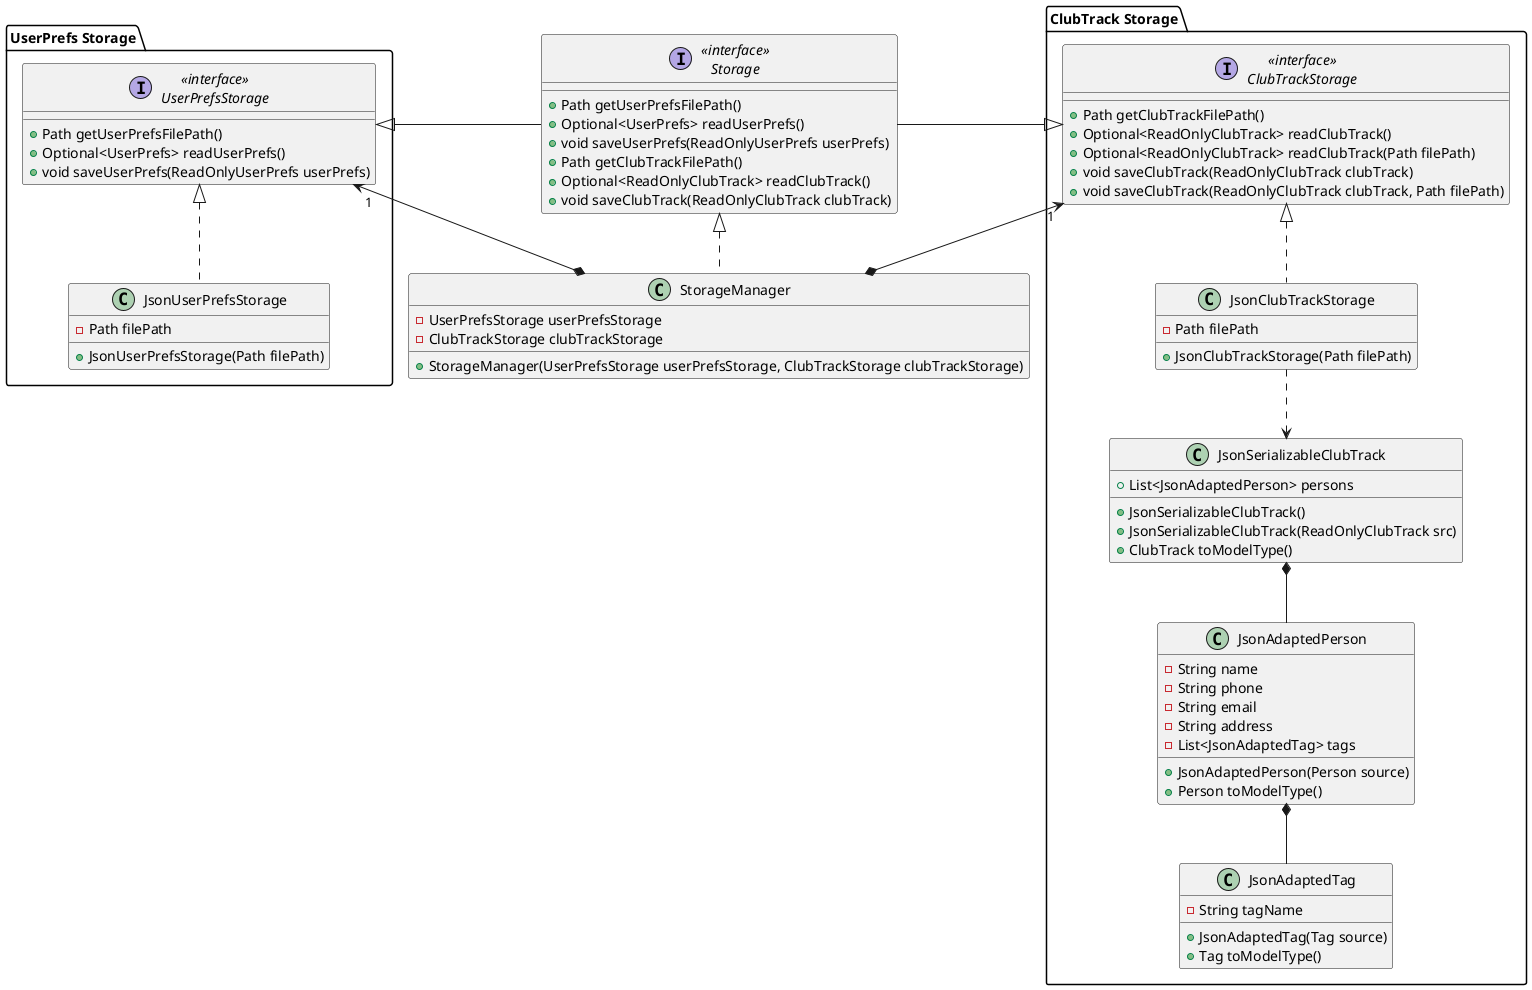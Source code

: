 @startuml

' ===== Storage slice =====

package "UserPrefs Storage" {
Interface "<<interface>>\nUserPrefsStorage" as UserPrefsStorage {
    +Path getUserPrefsFilePath()
    +Optional<UserPrefs> readUserPrefs()
    +void saveUserPrefs(ReadOnlyUserPrefs userPrefs)
}
Class JsonUserPrefsStorage {
    -Path filePath
    +JsonUserPrefsStorage(Path filePath)
}
}

Interface "<<interface>>\nStorage" as Storage {
    +Path getUserPrefsFilePath()
    +Optional<UserPrefs> readUserPrefs()
    +void saveUserPrefs(ReadOnlyUserPrefs userPrefs)
    +Path getClubTrackFilePath()
    +Optional<ReadOnlyClubTrack> readClubTrack()
    +void saveClubTrack(ReadOnlyClubTrack clubTrack)
}

Class StorageManager {
    -UserPrefsStorage userPrefsStorage
    -ClubTrackStorage clubTrackStorage
    +StorageManager(UserPrefsStorage userPrefsStorage, ClubTrackStorage clubTrackStorage)
}

package "ClubTrack Storage" {
Interface "<<interface>>\nClubTrackStorage" as ClubTrackStorage {
    +Path getClubTrackFilePath()
    +Optional<ReadOnlyClubTrack> readClubTrack()
    +Optional<ReadOnlyClubTrack> readClubTrack(Path filePath)
    +void saveClubTrack(ReadOnlyClubTrack clubTrack)
    +void saveClubTrack(ReadOnlyClubTrack clubTrack, Path filePath)
}
Class JsonClubTrackStorage {
    -Path filePath
    +JsonClubTrackStorage(Path filePath)
}
Class JsonSerializableClubTrack {
    +List<JsonAdaptedPerson> persons
    +JsonSerializableClubTrack()
    +JsonSerializableClubTrack(ReadOnlyClubTrack src)
    +ClubTrack toModelType()
}
Class JsonAdaptedPerson {
    -String name
    -String phone
    -String email
    -String address
    -List<JsonAdaptedTag> tags
    +JsonAdaptedPerson(Person source)
    +Person toModelType()
}
Class JsonAdaptedTag {
    -String tagName
    +JsonAdaptedTag(Tag source)
    +Tag toModelType()
}
}

' Inheritance relationships
StorageManager .up.|> Storage
JsonUserPrefsStorage .up.|> UserPrefsStorage
JsonClubTrackStorage .up.|> ClubTrackStorage

' Composition relationships
StorageManager *-up-> "1" UserPrefsStorage
StorageManager *-up-> "1" ClubTrackStorage

' Interface inheritance
Storage -left-|> UserPrefsStorage
Storage -right-|> ClubTrackStorage

' Dependencies and associations
JsonClubTrackStorage ..> JsonSerializableClubTrack
JsonSerializableClubTrack *-- JsonAdaptedPerson
JsonAdaptedPerson *-- JsonAdaptedTag

@enduml
